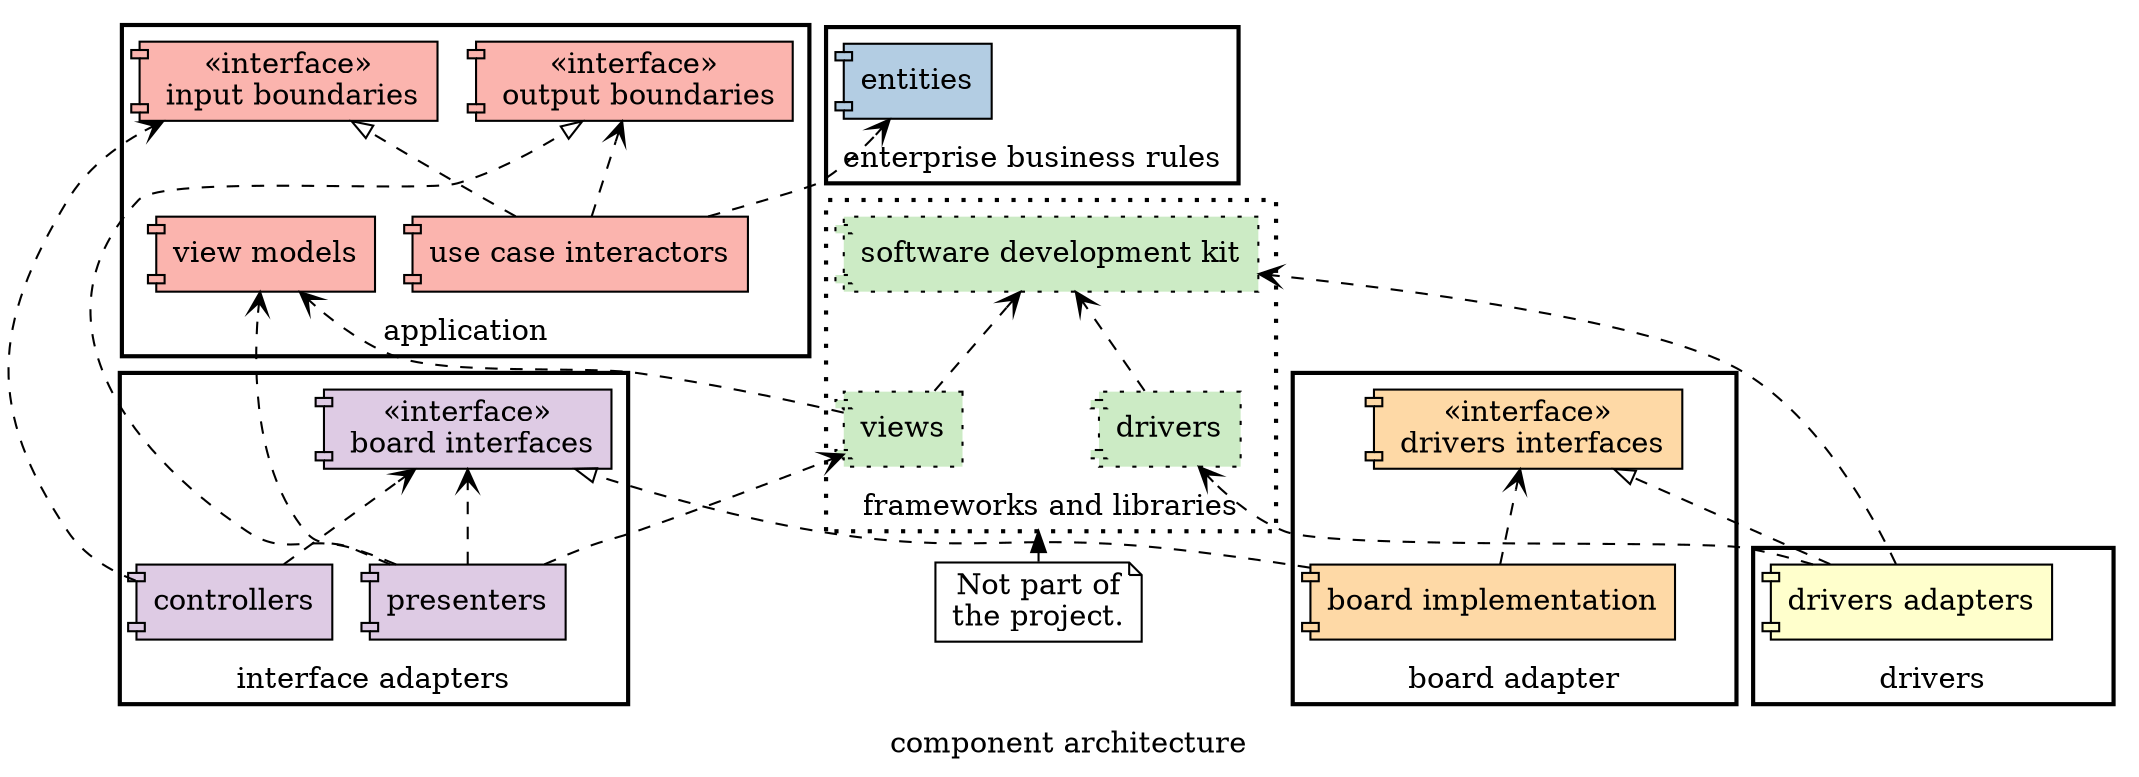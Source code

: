 digraph component_architecture {
  label="component architecture";
  compound=true;
  rankdir="BT";
  style="bold"
  
  node [shape="component"];
  node [colorscheme="pastel16"];
  
    {
        // package 'application'
        node [fillcolor="1", style="filled"];
        
        subgraph cluster_app {
            label = "application";
            application [shape=point style=invis];
        
            output_boundaries [label="«interface»\n output boundaries"]
            use_cases [label="use case interactors"]
            input_boundaries [label="«interface»\n input boundaries"]
            view_models [label="view models"];
        }
    }
    
    {
        // package 'enterprise business rules'
        node [fillcolor="2", style="filled"];
        
        subgraph cluster_ebr {
            label = "enterprise business rules";
            enterprise_business_rules [shape=point style=invis];
            
            entities;
        }
    }
  
    {
        // package 'frameworks and libraries'
        node [fillcolor="3", style="filled, dotted"];
        
        subgraph cluster_thirdparty {
            label = "frameworks and libraries";
            style="bold,dotted";
            thirdparty[shape=point style=invis];
           
            sdk [label="software development kit"]
            drivers [label="drivers"];
            views;
        }
    }
    
    n1 [label="Not part of\nthe project.", shape="note"]
    n1 -> thirdparty [lhead="cluster_thirdparty"];
  
    {
        // package 'interface adapters'
        node [fillcolor="4", style="filled"];
        
        subgraph cluster_ia {
            label = "interface adapters";
            interface_adapters [shape=point style=invis];
        
            controllers, presenters;
            board_interfaces [label="«interface»\n board interfaces"];
        };
    }
  
    {
        // package 'board adapter'
        node [fillcolor="5", style="filled"];
        
        subgraph cluster_board {
            label = "board adapter";
            board [shape=point style=invis];
        
            driver_interface [label="«interface»\n drivers interfaces"]
            board_impl [label="board implementation"]
        }
    }
  
    {
        // package 'interface adapters'
        node [fillcolor="6", style="filled"];
        
        subgraph cluster_drivers_adapters {
            label = "drivers";
            c_drivers_adapters [shape=point style=invis];
            drivers_adapters [label="drivers adapters"];
        
        };
    }

  
    {
        // associations
        edge [style="dashed"];
        {
            // dependencies
            edge [arrowhead="vee"];
            use_cases -> entities;
            use_cases -> output_boundaries;
            presenters -> board_interfaces;
            presenters -> view_models;
            presenters -> views;
            controllers -> input_boundaries;
            controllers -> board_interfaces;
            board_impl -> driver_interface;
            views -> view_models;
            drivers_adapters -> drivers;
            {views, drivers, drivers_adapters} -> sdk;
        }
        {
            // realizations
            edge [arrowhead="onormal"];
            use_cases -> input_boundaries;
            presenters -> output_boundaries;
            board_impl -> board_interfaces;
            drivers_adapters -> driver_interface;
        }
    }
}

